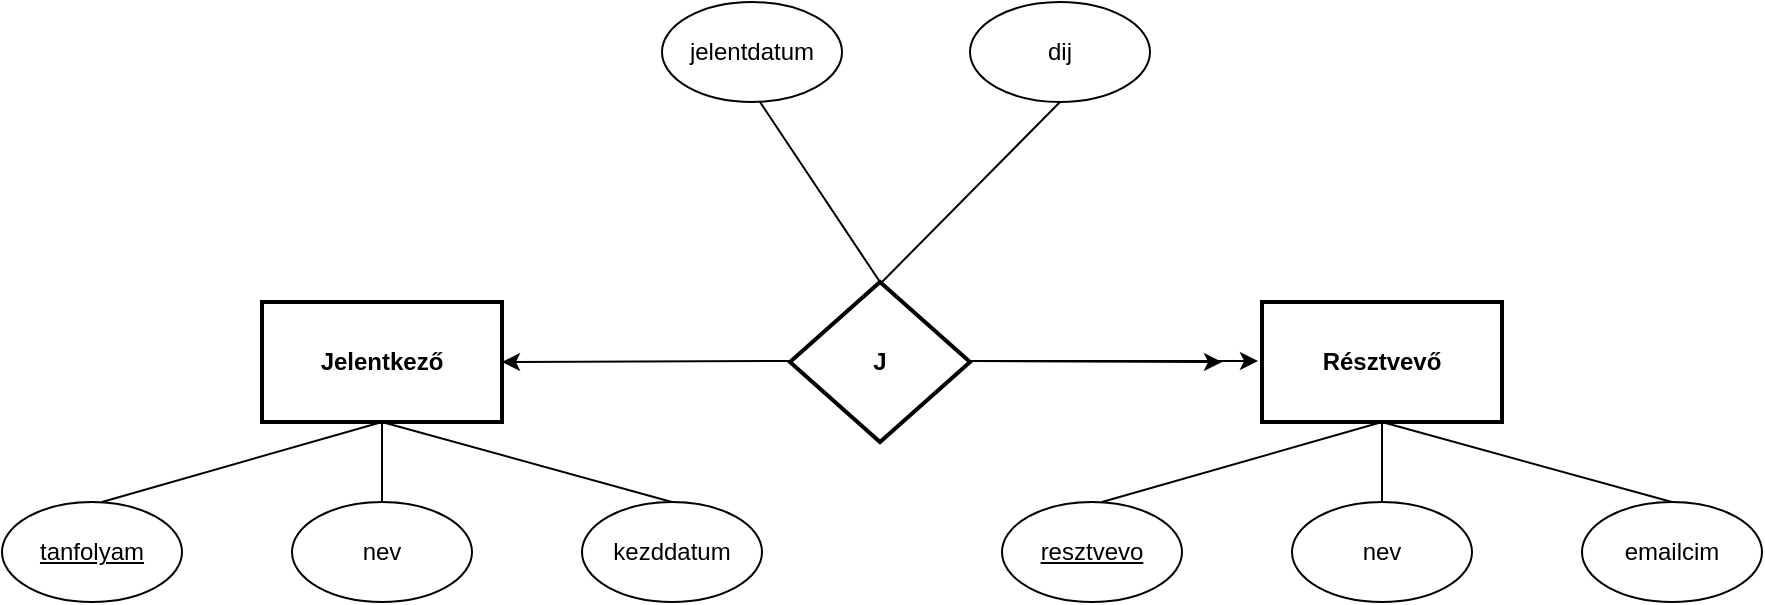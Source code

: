 <mxfile version="26.1.0">
  <diagram name="1 oldal" id="Cf1Tdc3X9YoWjUJ7tA1d">
    <mxGraphModel dx="1034" dy="446" grid="1" gridSize="10" guides="1" tooltips="1" connect="1" arrows="1" fold="1" page="1" pageScale="1" pageWidth="827" pageHeight="1169" math="0" shadow="0">
      <root>
        <mxCell id="0" />
        <mxCell id="1" parent="0" />
        <mxCell id="cCUI_9nk799OyawnHjaS-1" value="&lt;b&gt;Résztvevő&lt;/b&gt;" style="rounded=0;whiteSpace=wrap;html=1;strokeWidth=2;" parent="1" vertex="1">
          <mxGeometry x="650" y="240" width="120" height="60" as="geometry" />
        </mxCell>
        <mxCell id="cCUI_9nk799OyawnHjaS-2" value="&lt;b&gt;Jelentkező&lt;/b&gt;" style="rounded=0;whiteSpace=wrap;html=1;strokeWidth=2;" parent="1" vertex="1">
          <mxGeometry x="150" y="240" width="120" height="60" as="geometry" />
        </mxCell>
        <mxCell id="cCUI_9nk799OyawnHjaS-3" value="&lt;b&gt;J&lt;/b&gt;" style="rhombus;whiteSpace=wrap;html=1;strokeWidth=2;" parent="1" vertex="1">
          <mxGeometry x="414" y="230" width="90" height="80" as="geometry" />
        </mxCell>
        <mxCell id="cCUI_9nk799OyawnHjaS-7" value="&lt;u&gt;tanfolyam&lt;/u&gt;" style="ellipse;whiteSpace=wrap;html=1;" parent="1" vertex="1">
          <mxGeometry x="20" y="340" width="90" height="50" as="geometry" />
        </mxCell>
        <mxCell id="cCUI_9nk799OyawnHjaS-8" value="kezddatum" style="ellipse;whiteSpace=wrap;html=1;" parent="1" vertex="1">
          <mxGeometry x="310" y="340" width="90" height="50" as="geometry" />
        </mxCell>
        <mxCell id="cCUI_9nk799OyawnHjaS-9" value="nev" style="ellipse;whiteSpace=wrap;html=1;" parent="1" vertex="1">
          <mxGeometry x="165" y="340" width="90" height="50" as="geometry" />
        </mxCell>
        <mxCell id="cCUI_9nk799OyawnHjaS-13" value="" style="endArrow=none;html=1;rounded=0;entryX=0.5;entryY=1;entryDx=0;entryDy=0;" parent="1" target="cCUI_9nk799OyawnHjaS-2" edge="1">
          <mxGeometry width="50" height="50" relative="1" as="geometry">
            <mxPoint x="70" y="340" as="sourcePoint" />
            <mxPoint x="120" y="290" as="targetPoint" />
          </mxGeometry>
        </mxCell>
        <mxCell id="cCUI_9nk799OyawnHjaS-14" value="" style="endArrow=none;html=1;rounded=0;entryX=0.5;entryY=1;entryDx=0;entryDy=0;exitX=0.5;exitY=0;exitDx=0;exitDy=0;" parent="1" source="cCUI_9nk799OyawnHjaS-8" target="cCUI_9nk799OyawnHjaS-2" edge="1">
          <mxGeometry width="50" height="50" relative="1" as="geometry">
            <mxPoint x="300" y="320" as="sourcePoint" />
            <mxPoint x="440" y="280" as="targetPoint" />
          </mxGeometry>
        </mxCell>
        <mxCell id="cCUI_9nk799OyawnHjaS-15" value="" style="endArrow=none;html=1;rounded=0;entryX=0.5;entryY=1;entryDx=0;entryDy=0;exitX=0.5;exitY=0;exitDx=0;exitDy=0;" parent="1" source="cCUI_9nk799OyawnHjaS-9" target="cCUI_9nk799OyawnHjaS-2" edge="1">
          <mxGeometry width="50" height="50" relative="1" as="geometry">
            <mxPoint x="194" y="340" as="sourcePoint" />
            <mxPoint x="414" y="290" as="targetPoint" />
          </mxGeometry>
        </mxCell>
        <mxCell id="cCUI_9nk799OyawnHjaS-22" value="&lt;u&gt;resztvevo&lt;/u&gt;" style="ellipse;whiteSpace=wrap;html=1;" parent="1" vertex="1">
          <mxGeometry x="520" y="340" width="90" height="50" as="geometry" />
        </mxCell>
        <mxCell id="cCUI_9nk799OyawnHjaS-23" value="emailcim" style="ellipse;whiteSpace=wrap;html=1;" parent="1" vertex="1">
          <mxGeometry x="810" y="340" width="90" height="50" as="geometry" />
        </mxCell>
        <mxCell id="cCUI_9nk799OyawnHjaS-24" value="nev" style="ellipse;whiteSpace=wrap;html=1;" parent="1" vertex="1">
          <mxGeometry x="665" y="340" width="90" height="50" as="geometry" />
        </mxCell>
        <mxCell id="cCUI_9nk799OyawnHjaS-25" value="" style="endArrow=none;html=1;rounded=0;entryX=0.5;entryY=1;entryDx=0;entryDy=0;" parent="1" edge="1">
          <mxGeometry width="50" height="50" relative="1" as="geometry">
            <mxPoint x="570" y="340" as="sourcePoint" />
            <mxPoint x="710" y="300" as="targetPoint" />
          </mxGeometry>
        </mxCell>
        <mxCell id="cCUI_9nk799OyawnHjaS-26" value="" style="endArrow=none;html=1;rounded=0;entryX=0.5;entryY=1;entryDx=0;entryDy=0;exitX=0.5;exitY=0;exitDx=0;exitDy=0;" parent="1" source="cCUI_9nk799OyawnHjaS-23" edge="1">
          <mxGeometry width="50" height="50" relative="1" as="geometry">
            <mxPoint x="800" y="320" as="sourcePoint" />
            <mxPoint x="710" y="300" as="targetPoint" />
          </mxGeometry>
        </mxCell>
        <mxCell id="cCUI_9nk799OyawnHjaS-27" value="" style="endArrow=none;html=1;rounded=0;entryX=0.5;entryY=1;entryDx=0;entryDy=0;exitX=0.5;exitY=0;exitDx=0;exitDy=0;" parent="1" source="cCUI_9nk799OyawnHjaS-24" edge="1">
          <mxGeometry width="50" height="50" relative="1" as="geometry">
            <mxPoint x="694" y="340" as="sourcePoint" />
            <mxPoint x="710" y="300" as="targetPoint" />
          </mxGeometry>
        </mxCell>
        <mxCell id="cCUI_9nk799OyawnHjaS-28" value="dij" style="ellipse;whiteSpace=wrap;html=1;" parent="1" vertex="1">
          <mxGeometry x="504" y="90" width="90" height="50" as="geometry" />
        </mxCell>
        <mxCell id="cCUI_9nk799OyawnHjaS-29" value="jelentdatum" style="ellipse;whiteSpace=wrap;html=1;" parent="1" vertex="1">
          <mxGeometry x="350" y="90" width="90" height="50" as="geometry" />
        </mxCell>
        <mxCell id="cCUI_9nk799OyawnHjaS-31" value="" style="endArrow=none;html=1;rounded=0;entryX=0.5;entryY=1;entryDx=0;entryDy=0;" parent="1" target="cCUI_9nk799OyawnHjaS-28" edge="1">
          <mxGeometry width="50" height="50" relative="1" as="geometry">
            <mxPoint x="460" y="230" as="sourcePoint" />
            <mxPoint x="510" y="180" as="targetPoint" />
          </mxGeometry>
        </mxCell>
        <mxCell id="cCUI_9nk799OyawnHjaS-32" value="" style="endArrow=none;html=1;rounded=0;entryX=0.5;entryY=1;entryDx=0;entryDy=0;exitX=0.5;exitY=0;exitDx=0;exitDy=0;" parent="1" source="cCUI_9nk799OyawnHjaS-3" edge="1">
          <mxGeometry width="50" height="50" relative="1" as="geometry">
            <mxPoint x="310" y="230" as="sourcePoint" />
            <mxPoint x="399" y="140" as="targetPoint" />
          </mxGeometry>
        </mxCell>
        <mxCell id="cCUI_9nk799OyawnHjaS-33" value="" style="endArrow=classic;html=1;rounded=0;" parent="1" edge="1">
          <mxGeometry width="50" height="50" relative="1" as="geometry">
            <mxPoint x="504" y="269.5" as="sourcePoint" />
            <mxPoint x="648" y="269.5" as="targetPoint" />
          </mxGeometry>
        </mxCell>
        <mxCell id="cCUI_9nk799OyawnHjaS-36" value="" style="endArrow=classic;html=1;rounded=0;entryX=1;entryY=0.5;entryDx=0;entryDy=0;" parent="1" target="cCUI_9nk799OyawnHjaS-2" edge="1">
          <mxGeometry width="50" height="50" relative="1" as="geometry">
            <mxPoint x="414" y="269.5" as="sourcePoint" />
            <mxPoint x="558" y="269.5" as="targetPoint" />
          </mxGeometry>
        </mxCell>
        <mxCell id="YnmDL3oZ3iZ6jNekyilU-1" value="" style="endArrow=classic;html=1;rounded=0;" edge="1" parent="1">
          <mxGeometry width="50" height="50" relative="1" as="geometry">
            <mxPoint x="507" y="269.5" as="sourcePoint" />
            <mxPoint x="630" y="270" as="targetPoint" />
          </mxGeometry>
        </mxCell>
      </root>
    </mxGraphModel>
  </diagram>
</mxfile>

